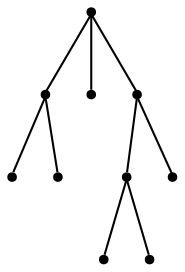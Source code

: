 graph {
  node [shape=point,comment="{\"directed\":false,\"doi\":\"10.1007/978-3-642-36763-2_5\",\"figure\":\"? (2)\"}"]

  v0 [pos="1022.9875676764204,2168.950034130818"]
  v1 [pos="968.8526988754586,2230.5850280697346"]
  v2 [pos="921.9063418715943,2170.8002107406246"]
  v3 [pos="887.1270869795889,2111.344782840948"]
  v4 [pos="878.9586359105685,2286.0107133203646"]
  v5 [pos="878.9586359105685,2230.5850280697346"]
  v6 [pos="788.768656989717,2230.585028069734"]
  v7 [pos="833.8011198094804,2170.691855607853"]
  v8 [pos="786.0458611747626,2113.1949594507546"]
  v9 [pos="736.3767083559442,2172.5422865724317"]

  v6 -- v9 [id="-11",pos="788.768656989717,2230.585028069734 736.3767083559442,2172.5422865724317 736.3767083559442,2172.5422865724317 736.3767083559442,2172.5422865724317"]
  v6 -- v7 [id="-12",pos="788.768656989717,2230.585028069734 833.8011198094804,2170.691855607853 833.8011198094804,2170.691855607853 833.8011198094804,2170.691855607853"]
  v7 -- v8 [id="-13",pos="833.8011198094804,2170.691855607853 786.0458611747626,2113.1949594507546 786.0458611747626,2113.1949594507546 786.0458611747626,2113.1949594507546"]
  v7 -- v3 [id="-14",pos="833.8011198094804,2170.691855607853 887.1270869795889,2111.344782840948 887.1270869795889,2111.344782840948 887.1270869795889,2111.344782840948"]
  v4 -- v6 [id="-24",pos="878.9586359105685,2286.0107133203646 788.768656989717,2230.585028069734 788.768656989717,2230.585028069734 788.768656989717,2230.585028069734"]
  v4 -- v5 [id="-25",pos="878.9586359105685,2286.0107133203646 878.9586359105685,2230.5850280697346 878.9586359105685,2230.5850280697346 878.9586359105685,2230.5850280697346"]
  v4 -- v1 [id="-26",pos="878.9586359105685,2286.0107133203646 968.8526988754586,2230.5850280697346 968.8526988754586,2230.5850280697346 968.8526988754586,2230.5850280697346"]
  v1 -- v2 [id="-36",pos="968.8526988754586,2230.5850280697346 921.9063418715943,2170.8002107406246 921.9063418715943,2170.8002107406246 921.9063418715943,2170.8002107406246"]
  v1 -- v0 [id="-37",pos="968.8526988754586,2230.5850280697346 1022.9875676764204,2168.950034130818 1022.9875676764204,2168.950034130818 1022.9875676764204,2168.950034130818"]
}